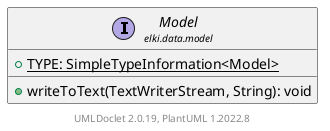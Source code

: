 @startuml
    remove .*\.(Instance|Par|Parameterizer|Factory)$
    set namespaceSeparator none
    hide empty fields
    hide empty methods

    interface "<size:14>Model\n<size:10>elki.data.model" as elki.data.model.Model [[Model.html]] {
        {static} +TYPE: SimpleTypeInformation<Model>
        +writeToText(TextWriterStream, String): void
    }

    center footer UMLDoclet 2.0.19, PlantUML 1.2022.8
@enduml
